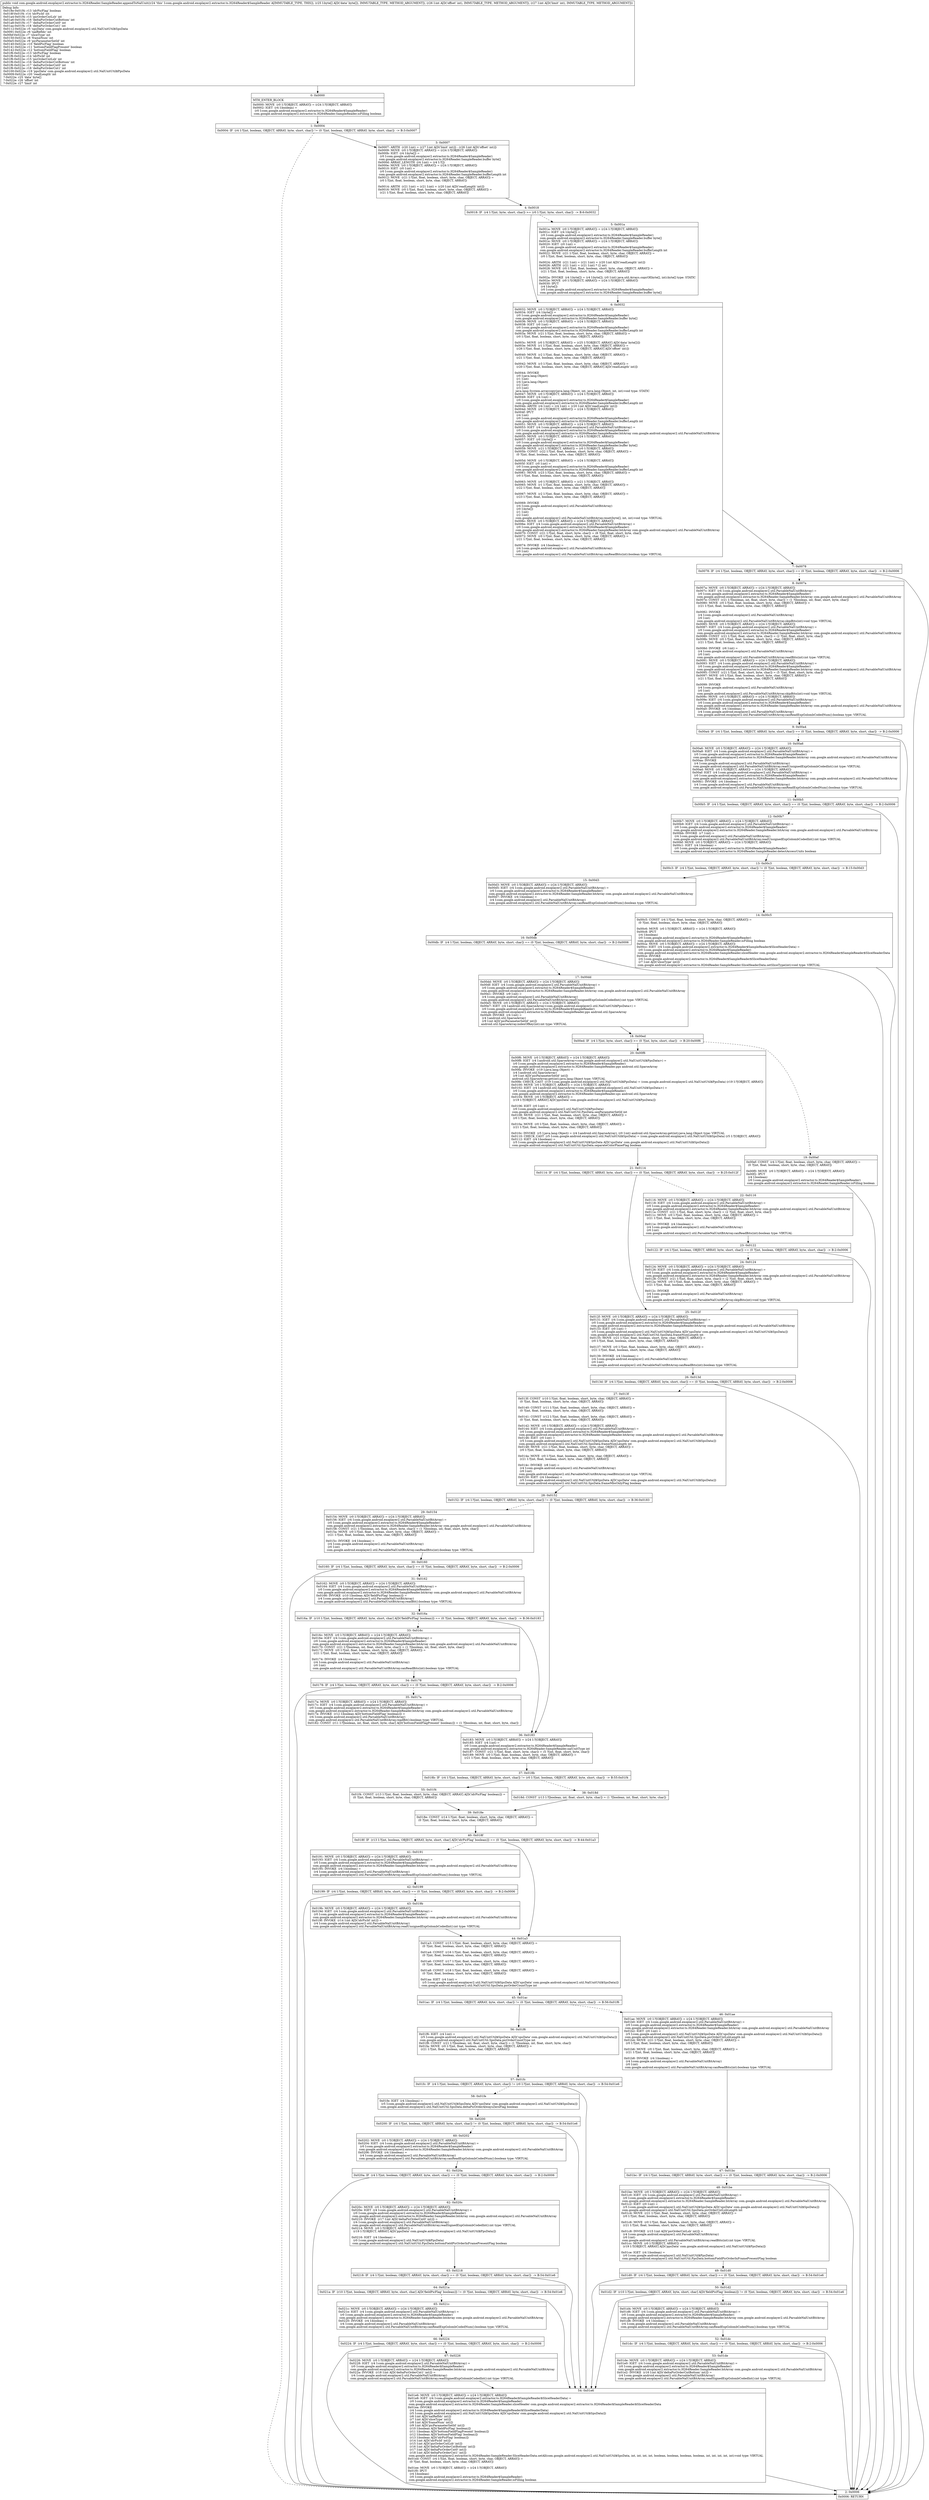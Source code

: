 digraph "CFG forcom.google.android.exoplayer2.extractor.ts.H264Reader.SampleReader.appendToNalUnit([BII)V" {
Node_0 [shape=record,label="{0\:\ 0x0000|MTH_ENTER_BLOCK\l|0x0000: MOVE  (r0 I:?[OBJECT, ARRAY]) = (r24 I:?[OBJECT, ARRAY]) \l0x0002: IGET  (r4 I:boolean) = \l  (r0 I:com.google.android.exoplayer2.extractor.ts.H264Reader$SampleReader)\l com.google.android.exoplayer2.extractor.ts.H264Reader.SampleReader.isFilling boolean \l}"];
Node_1 [shape=record,label="{1\:\ 0x0004|0x0004: IF  (r4 I:?[int, boolean, OBJECT, ARRAY, byte, short, char]) != (0 ?[int, boolean, OBJECT, ARRAY, byte, short, char])  \-\> B:3:0x0007 \l}"];
Node_2 [shape=record,label="{2\:\ 0x0006|0x0006: RETURN   \l}"];
Node_3 [shape=record,label="{3\:\ 0x0007|0x0007: ARITH  (r20 I:int) = (r27 I:int A[D('limit' int)]) \- (r26 I:int A[D('offset' int)]) \l0x0009: MOVE  (r0 I:?[OBJECT, ARRAY]) = (r24 I:?[OBJECT, ARRAY]) \l0x000b: IGET  (r4 I:byte[]) = \l  (r0 I:com.google.android.exoplayer2.extractor.ts.H264Reader$SampleReader)\l com.google.android.exoplayer2.extractor.ts.H264Reader.SampleReader.buffer byte[] \l0x000d: ARRAY_LENGTH  (r4 I:int) = (r4 I:?[]) \l0x000e: MOVE  (r0 I:?[OBJECT, ARRAY]) = (r24 I:?[OBJECT, ARRAY]) \l0x0010: IGET  (r0 I:int) = \l  (r0 I:com.google.android.exoplayer2.extractor.ts.H264Reader$SampleReader)\l com.google.android.exoplayer2.extractor.ts.H264Reader.SampleReader.bufferLength int \l0x0012: MOVE  (r21 I:?[int, float, boolean, short, byte, char, OBJECT, ARRAY]) = \l  (r0 I:?[int, float, boolean, short, byte, char, OBJECT, ARRAY])\l \l0x0014: ARITH  (r21 I:int) = (r21 I:int) + (r20 I:int A[D('readLength' int)]) \l0x0016: MOVE  (r0 I:?[int, float, boolean, short, byte, char, OBJECT, ARRAY]) = \l  (r21 I:?[int, float, boolean, short, byte, char, OBJECT, ARRAY])\l \l}"];
Node_4 [shape=record,label="{4\:\ 0x0018|0x0018: IF  (r4 I:?[int, byte, short, char]) \>= (r0 I:?[int, byte, short, char])  \-\> B:6:0x0032 \l}"];
Node_5 [shape=record,label="{5\:\ 0x001a|0x001a: MOVE  (r0 I:?[OBJECT, ARRAY]) = (r24 I:?[OBJECT, ARRAY]) \l0x001c: IGET  (r4 I:byte[]) = \l  (r0 I:com.google.android.exoplayer2.extractor.ts.H264Reader$SampleReader)\l com.google.android.exoplayer2.extractor.ts.H264Reader.SampleReader.buffer byte[] \l0x001e: MOVE  (r0 I:?[OBJECT, ARRAY]) = (r24 I:?[OBJECT, ARRAY]) \l0x0020: IGET  (r0 I:int) = \l  (r0 I:com.google.android.exoplayer2.extractor.ts.H264Reader$SampleReader)\l com.google.android.exoplayer2.extractor.ts.H264Reader.SampleReader.bufferLength int \l0x0022: MOVE  (r21 I:?[int, float, boolean, short, byte, char, OBJECT, ARRAY]) = \l  (r0 I:?[int, float, boolean, short, byte, char, OBJECT, ARRAY])\l \l0x0024: ARITH  (r21 I:int) = (r21 I:int) + (r20 I:int A[D('readLength' int)]) \l0x0026: ARITH  (r21 I:int) = (r21 I:int) * (2 int) \l0x0028: MOVE  (r0 I:?[int, float, boolean, short, byte, char, OBJECT, ARRAY]) = \l  (r21 I:?[int, float, boolean, short, byte, char, OBJECT, ARRAY])\l \l0x002a: INVOKE  (r4 I:byte[]) = (r4 I:byte[]), (r0 I:int) java.util.Arrays.copyOf(byte[], int):byte[] type: STATIC \l0x002e: MOVE  (r0 I:?[OBJECT, ARRAY]) = (r24 I:?[OBJECT, ARRAY]) \l0x0030: IPUT  \l  (r4 I:byte[])\l  (r0 I:com.google.android.exoplayer2.extractor.ts.H264Reader$SampleReader)\l com.google.android.exoplayer2.extractor.ts.H264Reader.SampleReader.buffer byte[] \l}"];
Node_6 [shape=record,label="{6\:\ 0x0032|0x0032: MOVE  (r0 I:?[OBJECT, ARRAY]) = (r24 I:?[OBJECT, ARRAY]) \l0x0034: IGET  (r4 I:byte[]) = \l  (r0 I:com.google.android.exoplayer2.extractor.ts.H264Reader$SampleReader)\l com.google.android.exoplayer2.extractor.ts.H264Reader.SampleReader.buffer byte[] \l0x0036: MOVE  (r0 I:?[OBJECT, ARRAY]) = (r24 I:?[OBJECT, ARRAY]) \l0x0038: IGET  (r0 I:int) = \l  (r0 I:com.google.android.exoplayer2.extractor.ts.H264Reader$SampleReader)\l com.google.android.exoplayer2.extractor.ts.H264Reader.SampleReader.bufferLength int \l0x003a: MOVE  (r21 I:?[int, float, boolean, short, byte, char, OBJECT, ARRAY]) = \l  (r0 I:?[int, float, boolean, short, byte, char, OBJECT, ARRAY])\l \l0x003c: MOVE  (r0 I:?[OBJECT, ARRAY]) = (r25 I:?[OBJECT, ARRAY] A[D('data' byte[])]) \l0x003e: MOVE  (r1 I:?[int, float, boolean, short, byte, char, OBJECT, ARRAY]) = \l  (r26 I:?[int, float, boolean, short, byte, char, OBJECT, ARRAY] A[D('offset' int)])\l \l0x0040: MOVE  (r2 I:?[int, float, boolean, short, byte, char, OBJECT, ARRAY]) = \l  (r21 I:?[int, float, boolean, short, byte, char, OBJECT, ARRAY])\l \l0x0042: MOVE  (r3 I:?[int, float, boolean, short, byte, char, OBJECT, ARRAY]) = \l  (r20 I:?[int, float, boolean, short, byte, char, OBJECT, ARRAY] A[D('readLength' int)])\l \l0x0044: INVOKE  \l  (r0 I:java.lang.Object)\l  (r1 I:int)\l  (r4 I:java.lang.Object)\l  (r2 I:int)\l  (r3 I:int)\l java.lang.System.arraycopy(java.lang.Object, int, java.lang.Object, int, int):void type: STATIC \l0x0047: MOVE  (r0 I:?[OBJECT, ARRAY]) = (r24 I:?[OBJECT, ARRAY]) \l0x0049: IGET  (r4 I:int) = \l  (r0 I:com.google.android.exoplayer2.extractor.ts.H264Reader$SampleReader)\l com.google.android.exoplayer2.extractor.ts.H264Reader.SampleReader.bufferLength int \l0x004b: ARITH  (r4 I:int) = (r4 I:int) + (r20 I:int A[D('readLength' int)]) \l0x004d: MOVE  (r0 I:?[OBJECT, ARRAY]) = (r24 I:?[OBJECT, ARRAY]) \l0x004f: IPUT  \l  (r4 I:int)\l  (r0 I:com.google.android.exoplayer2.extractor.ts.H264Reader$SampleReader)\l com.google.android.exoplayer2.extractor.ts.H264Reader.SampleReader.bufferLength int \l0x0051: MOVE  (r0 I:?[OBJECT, ARRAY]) = (r24 I:?[OBJECT, ARRAY]) \l0x0053: IGET  (r4 I:com.google.android.exoplayer2.util.ParsableNalUnitBitArray) = \l  (r0 I:com.google.android.exoplayer2.extractor.ts.H264Reader$SampleReader)\l com.google.android.exoplayer2.extractor.ts.H264Reader.SampleReader.bitArray com.google.android.exoplayer2.util.ParsableNalUnitBitArray \l0x0055: MOVE  (r0 I:?[OBJECT, ARRAY]) = (r24 I:?[OBJECT, ARRAY]) \l0x0057: IGET  (r0 I:byte[]) = \l  (r0 I:com.google.android.exoplayer2.extractor.ts.H264Reader$SampleReader)\l com.google.android.exoplayer2.extractor.ts.H264Reader.SampleReader.buffer byte[] \l0x0059: MOVE  (r21 I:?[OBJECT, ARRAY]) = (r0 I:?[OBJECT, ARRAY]) \l0x005b: CONST  (r22 I:?[int, float, boolean, short, byte, char, OBJECT, ARRAY]) = \l  (0 ?[int, float, boolean, short, byte, char, OBJECT, ARRAY])\l \l0x005d: MOVE  (r0 I:?[OBJECT, ARRAY]) = (r24 I:?[OBJECT, ARRAY]) \l0x005f: IGET  (r0 I:int) = \l  (r0 I:com.google.android.exoplayer2.extractor.ts.H264Reader$SampleReader)\l com.google.android.exoplayer2.extractor.ts.H264Reader.SampleReader.bufferLength int \l0x0061: MOVE  (r23 I:?[int, float, boolean, short, byte, char, OBJECT, ARRAY]) = \l  (r0 I:?[int, float, boolean, short, byte, char, OBJECT, ARRAY])\l \l0x0063: MOVE  (r0 I:?[OBJECT, ARRAY]) = (r21 I:?[OBJECT, ARRAY]) \l0x0065: MOVE  (r1 I:?[int, float, boolean, short, byte, char, OBJECT, ARRAY]) = \l  (r22 I:?[int, float, boolean, short, byte, char, OBJECT, ARRAY])\l \l0x0067: MOVE  (r2 I:?[int, float, boolean, short, byte, char, OBJECT, ARRAY]) = \l  (r23 I:?[int, float, boolean, short, byte, char, OBJECT, ARRAY])\l \l0x0069: INVOKE  \l  (r4 I:com.google.android.exoplayer2.util.ParsableNalUnitBitArray)\l  (r0 I:byte[])\l  (r1 I:int)\l  (r2 I:int)\l com.google.android.exoplayer2.util.ParsableNalUnitBitArray.reset(byte[], int, int):void type: VIRTUAL \l0x006c: MOVE  (r0 I:?[OBJECT, ARRAY]) = (r24 I:?[OBJECT, ARRAY]) \l0x006e: IGET  (r4 I:com.google.android.exoplayer2.util.ParsableNalUnitBitArray) = \l  (r0 I:com.google.android.exoplayer2.extractor.ts.H264Reader$SampleReader)\l com.google.android.exoplayer2.extractor.ts.H264Reader.SampleReader.bitArray com.google.android.exoplayer2.util.ParsableNalUnitBitArray \l0x0070: CONST  (r21 I:?[int, float, short, byte, char]) = (8 ?[int, float, short, byte, char]) \l0x0072: MOVE  (r0 I:?[int, float, boolean, short, byte, char, OBJECT, ARRAY]) = \l  (r21 I:?[int, float, boolean, short, byte, char, OBJECT, ARRAY])\l \l0x0074: INVOKE  (r4 I:boolean) = \l  (r4 I:com.google.android.exoplayer2.util.ParsableNalUnitBitArray)\l  (r0 I:int)\l com.google.android.exoplayer2.util.ParsableNalUnitBitArray.canReadBits(int):boolean type: VIRTUAL \l}"];
Node_7 [shape=record,label="{7\:\ 0x0078|0x0078: IF  (r4 I:?[int, boolean, OBJECT, ARRAY, byte, short, char]) == (0 ?[int, boolean, OBJECT, ARRAY, byte, short, char])  \-\> B:2:0x0006 \l}"];
Node_8 [shape=record,label="{8\:\ 0x007a|0x007a: MOVE  (r0 I:?[OBJECT, ARRAY]) = (r24 I:?[OBJECT, ARRAY]) \l0x007c: IGET  (r4 I:com.google.android.exoplayer2.util.ParsableNalUnitBitArray) = \l  (r0 I:com.google.android.exoplayer2.extractor.ts.H264Reader$SampleReader)\l com.google.android.exoplayer2.extractor.ts.H264Reader.SampleReader.bitArray com.google.android.exoplayer2.util.ParsableNalUnitBitArray \l0x007e: CONST  (r21 I:?[boolean, int, float, short, byte, char]) = (1 ?[boolean, int, float, short, byte, char]) \l0x0080: MOVE  (r0 I:?[int, float, boolean, short, byte, char, OBJECT, ARRAY]) = \l  (r21 I:?[int, float, boolean, short, byte, char, OBJECT, ARRAY])\l \l0x0082: INVOKE  \l  (r4 I:com.google.android.exoplayer2.util.ParsableNalUnitBitArray)\l  (r0 I:int)\l com.google.android.exoplayer2.util.ParsableNalUnitBitArray.skipBits(int):void type: VIRTUAL \l0x0085: MOVE  (r0 I:?[OBJECT, ARRAY]) = (r24 I:?[OBJECT, ARRAY]) \l0x0087: IGET  (r4 I:com.google.android.exoplayer2.util.ParsableNalUnitBitArray) = \l  (r0 I:com.google.android.exoplayer2.extractor.ts.H264Reader$SampleReader)\l com.google.android.exoplayer2.extractor.ts.H264Reader.SampleReader.bitArray com.google.android.exoplayer2.util.ParsableNalUnitBitArray \l0x0089: CONST  (r21 I:?[int, float, short, byte, char]) = (2 ?[int, float, short, byte, char]) \l0x008b: MOVE  (r0 I:?[int, float, boolean, short, byte, char, OBJECT, ARRAY]) = \l  (r21 I:?[int, float, boolean, short, byte, char, OBJECT, ARRAY])\l \l0x008d: INVOKE  (r6 I:int) = \l  (r4 I:com.google.android.exoplayer2.util.ParsableNalUnitBitArray)\l  (r0 I:int)\l com.google.android.exoplayer2.util.ParsableNalUnitBitArray.readBits(int):int type: VIRTUAL \l0x0091: MOVE  (r0 I:?[OBJECT, ARRAY]) = (r24 I:?[OBJECT, ARRAY]) \l0x0093: IGET  (r4 I:com.google.android.exoplayer2.util.ParsableNalUnitBitArray) = \l  (r0 I:com.google.android.exoplayer2.extractor.ts.H264Reader$SampleReader)\l com.google.android.exoplayer2.extractor.ts.H264Reader.SampleReader.bitArray com.google.android.exoplayer2.util.ParsableNalUnitBitArray \l0x0095: CONST  (r21 I:?[int, float, short, byte, char]) = (5 ?[int, float, short, byte, char]) \l0x0097: MOVE  (r0 I:?[int, float, boolean, short, byte, char, OBJECT, ARRAY]) = \l  (r21 I:?[int, float, boolean, short, byte, char, OBJECT, ARRAY])\l \l0x0099: INVOKE  \l  (r4 I:com.google.android.exoplayer2.util.ParsableNalUnitBitArray)\l  (r0 I:int)\l com.google.android.exoplayer2.util.ParsableNalUnitBitArray.skipBits(int):void type: VIRTUAL \l0x009c: MOVE  (r0 I:?[OBJECT, ARRAY]) = (r24 I:?[OBJECT, ARRAY]) \l0x009e: IGET  (r4 I:com.google.android.exoplayer2.util.ParsableNalUnitBitArray) = \l  (r0 I:com.google.android.exoplayer2.extractor.ts.H264Reader$SampleReader)\l com.google.android.exoplayer2.extractor.ts.H264Reader.SampleReader.bitArray com.google.android.exoplayer2.util.ParsableNalUnitBitArray \l0x00a0: INVOKE  (r4 I:boolean) = \l  (r4 I:com.google.android.exoplayer2.util.ParsableNalUnitBitArray)\l com.google.android.exoplayer2.util.ParsableNalUnitBitArray.canReadExpGolombCodedNum():boolean type: VIRTUAL \l}"];
Node_9 [shape=record,label="{9\:\ 0x00a4|0x00a4: IF  (r4 I:?[int, boolean, OBJECT, ARRAY, byte, short, char]) == (0 ?[int, boolean, OBJECT, ARRAY, byte, short, char])  \-\> B:2:0x0006 \l}"];
Node_10 [shape=record,label="{10\:\ 0x00a6|0x00a6: MOVE  (r0 I:?[OBJECT, ARRAY]) = (r24 I:?[OBJECT, ARRAY]) \l0x00a8: IGET  (r4 I:com.google.android.exoplayer2.util.ParsableNalUnitBitArray) = \l  (r0 I:com.google.android.exoplayer2.extractor.ts.H264Reader$SampleReader)\l com.google.android.exoplayer2.extractor.ts.H264Reader.SampleReader.bitArray com.google.android.exoplayer2.util.ParsableNalUnitBitArray \l0x00aa: INVOKE  \l  (r4 I:com.google.android.exoplayer2.util.ParsableNalUnitBitArray)\l com.google.android.exoplayer2.util.ParsableNalUnitBitArray.readUnsignedExpGolombCodedInt():int type: VIRTUAL \l0x00ad: MOVE  (r0 I:?[OBJECT, ARRAY]) = (r24 I:?[OBJECT, ARRAY]) \l0x00af: IGET  (r4 I:com.google.android.exoplayer2.util.ParsableNalUnitBitArray) = \l  (r0 I:com.google.android.exoplayer2.extractor.ts.H264Reader$SampleReader)\l com.google.android.exoplayer2.extractor.ts.H264Reader.SampleReader.bitArray com.google.android.exoplayer2.util.ParsableNalUnitBitArray \l0x00b1: INVOKE  (r4 I:boolean) = \l  (r4 I:com.google.android.exoplayer2.util.ParsableNalUnitBitArray)\l com.google.android.exoplayer2.util.ParsableNalUnitBitArray.canReadExpGolombCodedNum():boolean type: VIRTUAL \l}"];
Node_11 [shape=record,label="{11\:\ 0x00b5|0x00b5: IF  (r4 I:?[int, boolean, OBJECT, ARRAY, byte, short, char]) == (0 ?[int, boolean, OBJECT, ARRAY, byte, short, char])  \-\> B:2:0x0006 \l}"];
Node_12 [shape=record,label="{12\:\ 0x00b7|0x00b7: MOVE  (r0 I:?[OBJECT, ARRAY]) = (r24 I:?[OBJECT, ARRAY]) \l0x00b9: IGET  (r4 I:com.google.android.exoplayer2.util.ParsableNalUnitBitArray) = \l  (r0 I:com.google.android.exoplayer2.extractor.ts.H264Reader$SampleReader)\l com.google.android.exoplayer2.extractor.ts.H264Reader.SampleReader.bitArray com.google.android.exoplayer2.util.ParsableNalUnitBitArray \l0x00bb: INVOKE  (r7 I:int) = \l  (r4 I:com.google.android.exoplayer2.util.ParsableNalUnitBitArray)\l com.google.android.exoplayer2.util.ParsableNalUnitBitArray.readUnsignedExpGolombCodedInt():int type: VIRTUAL \l0x00bf: MOVE  (r0 I:?[OBJECT, ARRAY]) = (r24 I:?[OBJECT, ARRAY]) \l0x00c1: IGET  (r4 I:boolean) = \l  (r0 I:com.google.android.exoplayer2.extractor.ts.H264Reader$SampleReader)\l com.google.android.exoplayer2.extractor.ts.H264Reader.SampleReader.detectAccessUnits boolean \l}"];
Node_13 [shape=record,label="{13\:\ 0x00c3|0x00c3: IF  (r4 I:?[int, boolean, OBJECT, ARRAY, byte, short, char]) != (0 ?[int, boolean, OBJECT, ARRAY, byte, short, char])  \-\> B:15:0x00d3 \l}"];
Node_14 [shape=record,label="{14\:\ 0x00c5|0x00c5: CONST  (r4 I:?[int, float, boolean, short, byte, char, OBJECT, ARRAY]) = \l  (0 ?[int, float, boolean, short, byte, char, OBJECT, ARRAY])\l \l0x00c6: MOVE  (r0 I:?[OBJECT, ARRAY]) = (r24 I:?[OBJECT, ARRAY]) \l0x00c8: IPUT  \l  (r4 I:boolean)\l  (r0 I:com.google.android.exoplayer2.extractor.ts.H264Reader$SampleReader)\l com.google.android.exoplayer2.extractor.ts.H264Reader.SampleReader.isFilling boolean \l0x00ca: MOVE  (r0 I:?[OBJECT, ARRAY]) = (r24 I:?[OBJECT, ARRAY]) \l0x00cc: IGET  (r4 I:com.google.android.exoplayer2.extractor.ts.H264Reader$SampleReader$SliceHeaderData) = \l  (r0 I:com.google.android.exoplayer2.extractor.ts.H264Reader$SampleReader)\l com.google.android.exoplayer2.extractor.ts.H264Reader.SampleReader.sliceHeader com.google.android.exoplayer2.extractor.ts.H264Reader$SampleReader$SliceHeaderData \l0x00ce: INVOKE  \l  (r4 I:com.google.android.exoplayer2.extractor.ts.H264Reader$SampleReader$SliceHeaderData)\l  (r7 I:int A[D('sliceType' int)])\l com.google.android.exoplayer2.extractor.ts.H264Reader.SampleReader.SliceHeaderData.setSliceType(int):void type: VIRTUAL \l}"];
Node_15 [shape=record,label="{15\:\ 0x00d3|0x00d3: MOVE  (r0 I:?[OBJECT, ARRAY]) = (r24 I:?[OBJECT, ARRAY]) \l0x00d5: IGET  (r4 I:com.google.android.exoplayer2.util.ParsableNalUnitBitArray) = \l  (r0 I:com.google.android.exoplayer2.extractor.ts.H264Reader$SampleReader)\l com.google.android.exoplayer2.extractor.ts.H264Reader.SampleReader.bitArray com.google.android.exoplayer2.util.ParsableNalUnitBitArray \l0x00d7: INVOKE  (r4 I:boolean) = \l  (r4 I:com.google.android.exoplayer2.util.ParsableNalUnitBitArray)\l com.google.android.exoplayer2.util.ParsableNalUnitBitArray.canReadExpGolombCodedNum():boolean type: VIRTUAL \l}"];
Node_16 [shape=record,label="{16\:\ 0x00db|0x00db: IF  (r4 I:?[int, boolean, OBJECT, ARRAY, byte, short, char]) == (0 ?[int, boolean, OBJECT, ARRAY, byte, short, char])  \-\> B:2:0x0006 \l}"];
Node_17 [shape=record,label="{17\:\ 0x00dd|0x00dd: MOVE  (r0 I:?[OBJECT, ARRAY]) = (r24 I:?[OBJECT, ARRAY]) \l0x00df: IGET  (r4 I:com.google.android.exoplayer2.util.ParsableNalUnitBitArray) = \l  (r0 I:com.google.android.exoplayer2.extractor.ts.H264Reader$SampleReader)\l com.google.android.exoplayer2.extractor.ts.H264Reader.SampleReader.bitArray com.google.android.exoplayer2.util.ParsableNalUnitBitArray \l0x00e1: INVOKE  (r9 I:int) = \l  (r4 I:com.google.android.exoplayer2.util.ParsableNalUnitBitArray)\l com.google.android.exoplayer2.util.ParsableNalUnitBitArray.readUnsignedExpGolombCodedInt():int type: VIRTUAL \l0x00e5: MOVE  (r0 I:?[OBJECT, ARRAY]) = (r24 I:?[OBJECT, ARRAY]) \l0x00e7: IGET  (r4 I:android.util.SparseArray\<com.google.android.exoplayer2.util.NalUnitUtil$PpsData\>) = \l  (r0 I:com.google.android.exoplayer2.extractor.ts.H264Reader$SampleReader)\l com.google.android.exoplayer2.extractor.ts.H264Reader.SampleReader.pps android.util.SparseArray \l0x00e9: INVOKE  (r4 I:int) = \l  (r4 I:android.util.SparseArray)\l  (r9 I:int A[D('picParameterSetId' int)])\l android.util.SparseArray.indexOfKey(int):int type: VIRTUAL \l}"];
Node_18 [shape=record,label="{18\:\ 0x00ed|0x00ed: IF  (r4 I:?[int, byte, short, char]) \>= (0 ?[int, byte, short, char])  \-\> B:20:0x00f6 \l}"];
Node_19 [shape=record,label="{19\:\ 0x00ef|0x00ef: CONST  (r4 I:?[int, float, boolean, short, byte, char, OBJECT, ARRAY]) = \l  (0 ?[int, float, boolean, short, byte, char, OBJECT, ARRAY])\l \l0x00f0: MOVE  (r0 I:?[OBJECT, ARRAY]) = (r24 I:?[OBJECT, ARRAY]) \l0x00f2: IPUT  \l  (r4 I:boolean)\l  (r0 I:com.google.android.exoplayer2.extractor.ts.H264Reader$SampleReader)\l com.google.android.exoplayer2.extractor.ts.H264Reader.SampleReader.isFilling boolean \l}"];
Node_20 [shape=record,label="{20\:\ 0x00f6|0x00f6: MOVE  (r0 I:?[OBJECT, ARRAY]) = (r24 I:?[OBJECT, ARRAY]) \l0x00f8: IGET  (r4 I:android.util.SparseArray\<com.google.android.exoplayer2.util.NalUnitUtil$PpsData\>) = \l  (r0 I:com.google.android.exoplayer2.extractor.ts.H264Reader$SampleReader)\l com.google.android.exoplayer2.extractor.ts.H264Reader.SampleReader.pps android.util.SparseArray \l0x00fa: INVOKE  (r19 I:java.lang.Object) = \l  (r4 I:android.util.SparseArray)\l  (r9 I:int A[D('picParameterSetId' int)])\l android.util.SparseArray.get(int):java.lang.Object type: VIRTUAL \l0x00fe: CHECK_CAST  (r19 I:com.google.android.exoplayer2.util.NalUnitUtil$PpsData) = (com.google.android.exoplayer2.util.NalUnitUtil$PpsData) (r19 I:?[OBJECT, ARRAY]) \l0x0100: MOVE  (r0 I:?[OBJECT, ARRAY]) = (r24 I:?[OBJECT, ARRAY]) \l0x0102: IGET  (r4 I:android.util.SparseArray\<com.google.android.exoplayer2.util.NalUnitUtil$SpsData\>) = \l  (r0 I:com.google.android.exoplayer2.extractor.ts.H264Reader$SampleReader)\l com.google.android.exoplayer2.extractor.ts.H264Reader.SampleReader.sps android.util.SparseArray \l0x0104: MOVE  (r0 I:?[OBJECT, ARRAY]) = \l  (r19 I:?[OBJECT, ARRAY] A[D('ppsData' com.google.android.exoplayer2.util.NalUnitUtil$PpsData)])\l \l0x0106: IGET  (r0 I:int) = \l  (r0 I:com.google.android.exoplayer2.util.NalUnitUtil$PpsData)\l com.google.android.exoplayer2.util.NalUnitUtil.PpsData.seqParameterSetId int \l0x0108: MOVE  (r21 I:?[int, float, boolean, short, byte, char, OBJECT, ARRAY]) = \l  (r0 I:?[int, float, boolean, short, byte, char, OBJECT, ARRAY])\l \l0x010a: MOVE  (r0 I:?[int, float, boolean, short, byte, char, OBJECT, ARRAY]) = \l  (r21 I:?[int, float, boolean, short, byte, char, OBJECT, ARRAY])\l \l0x010c: INVOKE  (r5 I:java.lang.Object) = (r4 I:android.util.SparseArray), (r0 I:int) android.util.SparseArray.get(int):java.lang.Object type: VIRTUAL \l0x0110: CHECK_CAST  (r5 I:com.google.android.exoplayer2.util.NalUnitUtil$SpsData) = (com.google.android.exoplayer2.util.NalUnitUtil$SpsData) (r5 I:?[OBJECT, ARRAY]) \l0x0112: IGET  (r4 I:boolean) = \l  (r5 I:com.google.android.exoplayer2.util.NalUnitUtil$SpsData A[D('spsData' com.google.android.exoplayer2.util.NalUnitUtil$SpsData)])\l com.google.android.exoplayer2.util.NalUnitUtil.SpsData.separateColorPlaneFlag boolean \l}"];
Node_21 [shape=record,label="{21\:\ 0x0114|0x0114: IF  (r4 I:?[int, boolean, OBJECT, ARRAY, byte, short, char]) == (0 ?[int, boolean, OBJECT, ARRAY, byte, short, char])  \-\> B:25:0x012f \l}"];
Node_22 [shape=record,label="{22\:\ 0x0116|0x0116: MOVE  (r0 I:?[OBJECT, ARRAY]) = (r24 I:?[OBJECT, ARRAY]) \l0x0118: IGET  (r4 I:com.google.android.exoplayer2.util.ParsableNalUnitBitArray) = \l  (r0 I:com.google.android.exoplayer2.extractor.ts.H264Reader$SampleReader)\l com.google.android.exoplayer2.extractor.ts.H264Reader.SampleReader.bitArray com.google.android.exoplayer2.util.ParsableNalUnitBitArray \l0x011a: CONST  (r21 I:?[int, float, short, byte, char]) = (2 ?[int, float, short, byte, char]) \l0x011c: MOVE  (r0 I:?[int, float, boolean, short, byte, char, OBJECT, ARRAY]) = \l  (r21 I:?[int, float, boolean, short, byte, char, OBJECT, ARRAY])\l \l0x011e: INVOKE  (r4 I:boolean) = \l  (r4 I:com.google.android.exoplayer2.util.ParsableNalUnitBitArray)\l  (r0 I:int)\l com.google.android.exoplayer2.util.ParsableNalUnitBitArray.canReadBits(int):boolean type: VIRTUAL \l}"];
Node_23 [shape=record,label="{23\:\ 0x0122|0x0122: IF  (r4 I:?[int, boolean, OBJECT, ARRAY, byte, short, char]) == (0 ?[int, boolean, OBJECT, ARRAY, byte, short, char])  \-\> B:2:0x0006 \l}"];
Node_24 [shape=record,label="{24\:\ 0x0124|0x0124: MOVE  (r0 I:?[OBJECT, ARRAY]) = (r24 I:?[OBJECT, ARRAY]) \l0x0126: IGET  (r4 I:com.google.android.exoplayer2.util.ParsableNalUnitBitArray) = \l  (r0 I:com.google.android.exoplayer2.extractor.ts.H264Reader$SampleReader)\l com.google.android.exoplayer2.extractor.ts.H264Reader.SampleReader.bitArray com.google.android.exoplayer2.util.ParsableNalUnitBitArray \l0x0128: CONST  (r21 I:?[int, float, short, byte, char]) = (2 ?[int, float, short, byte, char]) \l0x012a: MOVE  (r0 I:?[int, float, boolean, short, byte, char, OBJECT, ARRAY]) = \l  (r21 I:?[int, float, boolean, short, byte, char, OBJECT, ARRAY])\l \l0x012c: INVOKE  \l  (r4 I:com.google.android.exoplayer2.util.ParsableNalUnitBitArray)\l  (r0 I:int)\l com.google.android.exoplayer2.util.ParsableNalUnitBitArray.skipBits(int):void type: VIRTUAL \l}"];
Node_25 [shape=record,label="{25\:\ 0x012f|0x012f: MOVE  (r0 I:?[OBJECT, ARRAY]) = (r24 I:?[OBJECT, ARRAY]) \l0x0131: IGET  (r4 I:com.google.android.exoplayer2.util.ParsableNalUnitBitArray) = \l  (r0 I:com.google.android.exoplayer2.extractor.ts.H264Reader$SampleReader)\l com.google.android.exoplayer2.extractor.ts.H264Reader.SampleReader.bitArray com.google.android.exoplayer2.util.ParsableNalUnitBitArray \l0x0133: IGET  (r0 I:int) = \l  (r5 I:com.google.android.exoplayer2.util.NalUnitUtil$SpsData A[D('spsData' com.google.android.exoplayer2.util.NalUnitUtil$SpsData)])\l com.google.android.exoplayer2.util.NalUnitUtil.SpsData.frameNumLength int \l0x0135: MOVE  (r21 I:?[int, float, boolean, short, byte, char, OBJECT, ARRAY]) = \l  (r0 I:?[int, float, boolean, short, byte, char, OBJECT, ARRAY])\l \l0x0137: MOVE  (r0 I:?[int, float, boolean, short, byte, char, OBJECT, ARRAY]) = \l  (r21 I:?[int, float, boolean, short, byte, char, OBJECT, ARRAY])\l \l0x0139: INVOKE  (r4 I:boolean) = \l  (r4 I:com.google.android.exoplayer2.util.ParsableNalUnitBitArray)\l  (r0 I:int)\l com.google.android.exoplayer2.util.ParsableNalUnitBitArray.canReadBits(int):boolean type: VIRTUAL \l}"];
Node_26 [shape=record,label="{26\:\ 0x013d|0x013d: IF  (r4 I:?[int, boolean, OBJECT, ARRAY, byte, short, char]) == (0 ?[int, boolean, OBJECT, ARRAY, byte, short, char])  \-\> B:2:0x0006 \l}"];
Node_27 [shape=record,label="{27\:\ 0x013f|0x013f: CONST  (r10 I:?[int, float, boolean, short, byte, char, OBJECT, ARRAY]) = \l  (0 ?[int, float, boolean, short, byte, char, OBJECT, ARRAY])\l \l0x0140: CONST  (r11 I:?[int, float, boolean, short, byte, char, OBJECT, ARRAY]) = \l  (0 ?[int, float, boolean, short, byte, char, OBJECT, ARRAY])\l \l0x0141: CONST  (r12 I:?[int, float, boolean, short, byte, char, OBJECT, ARRAY]) = \l  (0 ?[int, float, boolean, short, byte, char, OBJECT, ARRAY])\l \l0x0142: MOVE  (r0 I:?[OBJECT, ARRAY]) = (r24 I:?[OBJECT, ARRAY]) \l0x0144: IGET  (r4 I:com.google.android.exoplayer2.util.ParsableNalUnitBitArray) = \l  (r0 I:com.google.android.exoplayer2.extractor.ts.H264Reader$SampleReader)\l com.google.android.exoplayer2.extractor.ts.H264Reader.SampleReader.bitArray com.google.android.exoplayer2.util.ParsableNalUnitBitArray \l0x0146: IGET  (r0 I:int) = \l  (r5 I:com.google.android.exoplayer2.util.NalUnitUtil$SpsData A[D('spsData' com.google.android.exoplayer2.util.NalUnitUtil$SpsData)])\l com.google.android.exoplayer2.util.NalUnitUtil.SpsData.frameNumLength int \l0x0148: MOVE  (r21 I:?[int, float, boolean, short, byte, char, OBJECT, ARRAY]) = \l  (r0 I:?[int, float, boolean, short, byte, char, OBJECT, ARRAY])\l \l0x014a: MOVE  (r0 I:?[int, float, boolean, short, byte, char, OBJECT, ARRAY]) = \l  (r21 I:?[int, float, boolean, short, byte, char, OBJECT, ARRAY])\l \l0x014c: INVOKE  (r8 I:int) = \l  (r4 I:com.google.android.exoplayer2.util.ParsableNalUnitBitArray)\l  (r0 I:int)\l com.google.android.exoplayer2.util.ParsableNalUnitBitArray.readBits(int):int type: VIRTUAL \l0x0150: IGET  (r4 I:boolean) = \l  (r5 I:com.google.android.exoplayer2.util.NalUnitUtil$SpsData A[D('spsData' com.google.android.exoplayer2.util.NalUnitUtil$SpsData)])\l com.google.android.exoplayer2.util.NalUnitUtil.SpsData.frameMbsOnlyFlag boolean \l}"];
Node_28 [shape=record,label="{28\:\ 0x0152|0x0152: IF  (r4 I:?[int, boolean, OBJECT, ARRAY, byte, short, char]) != (0 ?[int, boolean, OBJECT, ARRAY, byte, short, char])  \-\> B:36:0x0183 \l}"];
Node_29 [shape=record,label="{29\:\ 0x0154|0x0154: MOVE  (r0 I:?[OBJECT, ARRAY]) = (r24 I:?[OBJECT, ARRAY]) \l0x0156: IGET  (r4 I:com.google.android.exoplayer2.util.ParsableNalUnitBitArray) = \l  (r0 I:com.google.android.exoplayer2.extractor.ts.H264Reader$SampleReader)\l com.google.android.exoplayer2.extractor.ts.H264Reader.SampleReader.bitArray com.google.android.exoplayer2.util.ParsableNalUnitBitArray \l0x0158: CONST  (r21 I:?[boolean, int, float, short, byte, char]) = (1 ?[boolean, int, float, short, byte, char]) \l0x015a: MOVE  (r0 I:?[int, float, boolean, short, byte, char, OBJECT, ARRAY]) = \l  (r21 I:?[int, float, boolean, short, byte, char, OBJECT, ARRAY])\l \l0x015c: INVOKE  (r4 I:boolean) = \l  (r4 I:com.google.android.exoplayer2.util.ParsableNalUnitBitArray)\l  (r0 I:int)\l com.google.android.exoplayer2.util.ParsableNalUnitBitArray.canReadBits(int):boolean type: VIRTUAL \l}"];
Node_30 [shape=record,label="{30\:\ 0x0160|0x0160: IF  (r4 I:?[int, boolean, OBJECT, ARRAY, byte, short, char]) == (0 ?[int, boolean, OBJECT, ARRAY, byte, short, char])  \-\> B:2:0x0006 \l}"];
Node_31 [shape=record,label="{31\:\ 0x0162|0x0162: MOVE  (r0 I:?[OBJECT, ARRAY]) = (r24 I:?[OBJECT, ARRAY]) \l0x0164: IGET  (r4 I:com.google.android.exoplayer2.util.ParsableNalUnitBitArray) = \l  (r0 I:com.google.android.exoplayer2.extractor.ts.H264Reader$SampleReader)\l com.google.android.exoplayer2.extractor.ts.H264Reader.SampleReader.bitArray com.google.android.exoplayer2.util.ParsableNalUnitBitArray \l0x0166: INVOKE  (r10 I:boolean A[D('fieldPicFlag' boolean)]) = \l  (r4 I:com.google.android.exoplayer2.util.ParsableNalUnitBitArray)\l com.google.android.exoplayer2.util.ParsableNalUnitBitArray.readBit():boolean type: VIRTUAL \l}"];
Node_32 [shape=record,label="{32\:\ 0x016a|0x016a: IF  (r10 I:?[int, boolean, OBJECT, ARRAY, byte, short, char] A[D('fieldPicFlag' boolean)]) == (0 ?[int, boolean, OBJECT, ARRAY, byte, short, char])  \-\> B:36:0x0183 \l}"];
Node_33 [shape=record,label="{33\:\ 0x016c|0x016c: MOVE  (r0 I:?[OBJECT, ARRAY]) = (r24 I:?[OBJECT, ARRAY]) \l0x016e: IGET  (r4 I:com.google.android.exoplayer2.util.ParsableNalUnitBitArray) = \l  (r0 I:com.google.android.exoplayer2.extractor.ts.H264Reader$SampleReader)\l com.google.android.exoplayer2.extractor.ts.H264Reader.SampleReader.bitArray com.google.android.exoplayer2.util.ParsableNalUnitBitArray \l0x0170: CONST  (r21 I:?[boolean, int, float, short, byte, char]) = (1 ?[boolean, int, float, short, byte, char]) \l0x0172: MOVE  (r0 I:?[int, float, boolean, short, byte, char, OBJECT, ARRAY]) = \l  (r21 I:?[int, float, boolean, short, byte, char, OBJECT, ARRAY])\l \l0x0174: INVOKE  (r4 I:boolean) = \l  (r4 I:com.google.android.exoplayer2.util.ParsableNalUnitBitArray)\l  (r0 I:int)\l com.google.android.exoplayer2.util.ParsableNalUnitBitArray.canReadBits(int):boolean type: VIRTUAL \l}"];
Node_34 [shape=record,label="{34\:\ 0x0178|0x0178: IF  (r4 I:?[int, boolean, OBJECT, ARRAY, byte, short, char]) == (0 ?[int, boolean, OBJECT, ARRAY, byte, short, char])  \-\> B:2:0x0006 \l}"];
Node_35 [shape=record,label="{35\:\ 0x017a|0x017a: MOVE  (r0 I:?[OBJECT, ARRAY]) = (r24 I:?[OBJECT, ARRAY]) \l0x017c: IGET  (r4 I:com.google.android.exoplayer2.util.ParsableNalUnitBitArray) = \l  (r0 I:com.google.android.exoplayer2.extractor.ts.H264Reader$SampleReader)\l com.google.android.exoplayer2.extractor.ts.H264Reader.SampleReader.bitArray com.google.android.exoplayer2.util.ParsableNalUnitBitArray \l0x017e: INVOKE  (r12 I:boolean A[D('bottomFieldFlag' boolean)]) = \l  (r4 I:com.google.android.exoplayer2.util.ParsableNalUnitBitArray)\l com.google.android.exoplayer2.util.ParsableNalUnitBitArray.readBit():boolean type: VIRTUAL \l0x0182: CONST  (r11 I:?[boolean, int, float, short, byte, char] A[D('bottomFieldFlagPresent' boolean)]) = (1 ?[boolean, int, float, short, byte, char]) \l}"];
Node_36 [shape=record,label="{36\:\ 0x0183|0x0183: MOVE  (r0 I:?[OBJECT, ARRAY]) = (r24 I:?[OBJECT, ARRAY]) \l0x0185: IGET  (r4 I:int) = \l  (r0 I:com.google.android.exoplayer2.extractor.ts.H264Reader$SampleReader)\l com.google.android.exoplayer2.extractor.ts.H264Reader.SampleReader.nalUnitType int \l0x0187: CONST  (r21 I:?[int, float, short, byte, char]) = (5 ?[int, float, short, byte, char]) \l0x0189: MOVE  (r0 I:?[int, float, boolean, short, byte, char, OBJECT, ARRAY]) = \l  (r21 I:?[int, float, boolean, short, byte, char, OBJECT, ARRAY])\l \l}"];
Node_37 [shape=record,label="{37\:\ 0x018b|0x018b: IF  (r4 I:?[int, boolean, OBJECT, ARRAY, byte, short, char]) != (r0 I:?[int, boolean, OBJECT, ARRAY, byte, short, char])  \-\> B:55:0x01f4 \l}"];
Node_38 [shape=record,label="{38\:\ 0x018d|0x018d: CONST  (r13 I:?[boolean, int, float, short, byte, char]) = (1 ?[boolean, int, float, short, byte, char]) \l}"];
Node_39 [shape=record,label="{39\:\ 0x018e|0x018e: CONST  (r14 I:?[int, float, boolean, short, byte, char, OBJECT, ARRAY]) = \l  (0 ?[int, float, boolean, short, byte, char, OBJECT, ARRAY])\l \l}"];
Node_40 [shape=record,label="{40\:\ 0x018f|0x018f: IF  (r13 I:?[int, boolean, OBJECT, ARRAY, byte, short, char] A[D('idrPicFlag' boolean)]) == (0 ?[int, boolean, OBJECT, ARRAY, byte, short, char])  \-\> B:44:0x01a3 \l}"];
Node_41 [shape=record,label="{41\:\ 0x0191|0x0191: MOVE  (r0 I:?[OBJECT, ARRAY]) = (r24 I:?[OBJECT, ARRAY]) \l0x0193: IGET  (r4 I:com.google.android.exoplayer2.util.ParsableNalUnitBitArray) = \l  (r0 I:com.google.android.exoplayer2.extractor.ts.H264Reader$SampleReader)\l com.google.android.exoplayer2.extractor.ts.H264Reader.SampleReader.bitArray com.google.android.exoplayer2.util.ParsableNalUnitBitArray \l0x0195: INVOKE  (r4 I:boolean) = \l  (r4 I:com.google.android.exoplayer2.util.ParsableNalUnitBitArray)\l com.google.android.exoplayer2.util.ParsableNalUnitBitArray.canReadExpGolombCodedNum():boolean type: VIRTUAL \l}"];
Node_42 [shape=record,label="{42\:\ 0x0199|0x0199: IF  (r4 I:?[int, boolean, OBJECT, ARRAY, byte, short, char]) == (0 ?[int, boolean, OBJECT, ARRAY, byte, short, char])  \-\> B:2:0x0006 \l}"];
Node_43 [shape=record,label="{43\:\ 0x019b|0x019b: MOVE  (r0 I:?[OBJECT, ARRAY]) = (r24 I:?[OBJECT, ARRAY]) \l0x019d: IGET  (r4 I:com.google.android.exoplayer2.util.ParsableNalUnitBitArray) = \l  (r0 I:com.google.android.exoplayer2.extractor.ts.H264Reader$SampleReader)\l com.google.android.exoplayer2.extractor.ts.H264Reader.SampleReader.bitArray com.google.android.exoplayer2.util.ParsableNalUnitBitArray \l0x019f: INVOKE  (r14 I:int A[D('idrPicId' int)]) = \l  (r4 I:com.google.android.exoplayer2.util.ParsableNalUnitBitArray)\l com.google.android.exoplayer2.util.ParsableNalUnitBitArray.readUnsignedExpGolombCodedInt():int type: VIRTUAL \l}"];
Node_44 [shape=record,label="{44\:\ 0x01a3|0x01a3: CONST  (r15 I:?[int, float, boolean, short, byte, char, OBJECT, ARRAY]) = \l  (0 ?[int, float, boolean, short, byte, char, OBJECT, ARRAY])\l \l0x01a4: CONST  (r16 I:?[int, float, boolean, short, byte, char, OBJECT, ARRAY]) = \l  (0 ?[int, float, boolean, short, byte, char, OBJECT, ARRAY])\l \l0x01a6: CONST  (r17 I:?[int, float, boolean, short, byte, char, OBJECT, ARRAY]) = \l  (0 ?[int, float, boolean, short, byte, char, OBJECT, ARRAY])\l \l0x01a8: CONST  (r18 I:?[int, float, boolean, short, byte, char, OBJECT, ARRAY]) = \l  (0 ?[int, float, boolean, short, byte, char, OBJECT, ARRAY])\l \l0x01aa: IGET  (r4 I:int) = \l  (r5 I:com.google.android.exoplayer2.util.NalUnitUtil$SpsData A[D('spsData' com.google.android.exoplayer2.util.NalUnitUtil$SpsData)])\l com.google.android.exoplayer2.util.NalUnitUtil.SpsData.picOrderCountType int \l}"];
Node_45 [shape=record,label="{45\:\ 0x01ac|0x01ac: IF  (r4 I:?[int, boolean, OBJECT, ARRAY, byte, short, char]) != (0 ?[int, boolean, OBJECT, ARRAY, byte, short, char])  \-\> B:56:0x01f6 \l}"];
Node_46 [shape=record,label="{46\:\ 0x01ae|0x01ae: MOVE  (r0 I:?[OBJECT, ARRAY]) = (r24 I:?[OBJECT, ARRAY]) \l0x01b0: IGET  (r4 I:com.google.android.exoplayer2.util.ParsableNalUnitBitArray) = \l  (r0 I:com.google.android.exoplayer2.extractor.ts.H264Reader$SampleReader)\l com.google.android.exoplayer2.extractor.ts.H264Reader.SampleReader.bitArray com.google.android.exoplayer2.util.ParsableNalUnitBitArray \l0x01b2: IGET  (r0 I:int) = \l  (r5 I:com.google.android.exoplayer2.util.NalUnitUtil$SpsData A[D('spsData' com.google.android.exoplayer2.util.NalUnitUtil$SpsData)])\l com.google.android.exoplayer2.util.NalUnitUtil.SpsData.picOrderCntLsbLength int \l0x01b4: MOVE  (r21 I:?[int, float, boolean, short, byte, char, OBJECT, ARRAY]) = \l  (r0 I:?[int, float, boolean, short, byte, char, OBJECT, ARRAY])\l \l0x01b6: MOVE  (r0 I:?[int, float, boolean, short, byte, char, OBJECT, ARRAY]) = \l  (r21 I:?[int, float, boolean, short, byte, char, OBJECT, ARRAY])\l \l0x01b8: INVOKE  (r4 I:boolean) = \l  (r4 I:com.google.android.exoplayer2.util.ParsableNalUnitBitArray)\l  (r0 I:int)\l com.google.android.exoplayer2.util.ParsableNalUnitBitArray.canReadBits(int):boolean type: VIRTUAL \l}"];
Node_47 [shape=record,label="{47\:\ 0x01bc|0x01bc: IF  (r4 I:?[int, boolean, OBJECT, ARRAY, byte, short, char]) == (0 ?[int, boolean, OBJECT, ARRAY, byte, short, char])  \-\> B:2:0x0006 \l}"];
Node_48 [shape=record,label="{48\:\ 0x01be|0x01be: MOVE  (r0 I:?[OBJECT, ARRAY]) = (r24 I:?[OBJECT, ARRAY]) \l0x01c0: IGET  (r4 I:com.google.android.exoplayer2.util.ParsableNalUnitBitArray) = \l  (r0 I:com.google.android.exoplayer2.extractor.ts.H264Reader$SampleReader)\l com.google.android.exoplayer2.extractor.ts.H264Reader.SampleReader.bitArray com.google.android.exoplayer2.util.ParsableNalUnitBitArray \l0x01c2: IGET  (r0 I:int) = \l  (r5 I:com.google.android.exoplayer2.util.NalUnitUtil$SpsData A[D('spsData' com.google.android.exoplayer2.util.NalUnitUtil$SpsData)])\l com.google.android.exoplayer2.util.NalUnitUtil.SpsData.picOrderCntLsbLength int \l0x01c4: MOVE  (r21 I:?[int, float, boolean, short, byte, char, OBJECT, ARRAY]) = \l  (r0 I:?[int, float, boolean, short, byte, char, OBJECT, ARRAY])\l \l0x01c6: MOVE  (r0 I:?[int, float, boolean, short, byte, char, OBJECT, ARRAY]) = \l  (r21 I:?[int, float, boolean, short, byte, char, OBJECT, ARRAY])\l \l0x01c8: INVOKE  (r15 I:int A[D('picOrderCntLsb' int)]) = \l  (r4 I:com.google.android.exoplayer2.util.ParsableNalUnitBitArray)\l  (r0 I:int)\l com.google.android.exoplayer2.util.ParsableNalUnitBitArray.readBits(int):int type: VIRTUAL \l0x01cc: MOVE  (r0 I:?[OBJECT, ARRAY]) = \l  (r19 I:?[OBJECT, ARRAY] A[D('ppsData' com.google.android.exoplayer2.util.NalUnitUtil$PpsData)])\l \l0x01ce: IGET  (r4 I:boolean) = \l  (r0 I:com.google.android.exoplayer2.util.NalUnitUtil$PpsData)\l com.google.android.exoplayer2.util.NalUnitUtil.PpsData.bottomFieldPicOrderInFramePresentFlag boolean \l}"];
Node_49 [shape=record,label="{49\:\ 0x01d0|0x01d0: IF  (r4 I:?[int, boolean, OBJECT, ARRAY, byte, short, char]) == (0 ?[int, boolean, OBJECT, ARRAY, byte, short, char])  \-\> B:54:0x01e6 \l}"];
Node_50 [shape=record,label="{50\:\ 0x01d2|0x01d2: IF  (r10 I:?[int, boolean, OBJECT, ARRAY, byte, short, char] A[D('fieldPicFlag' boolean)]) != (0 ?[int, boolean, OBJECT, ARRAY, byte, short, char])  \-\> B:54:0x01e6 \l}"];
Node_51 [shape=record,label="{51\:\ 0x01d4|0x01d4: MOVE  (r0 I:?[OBJECT, ARRAY]) = (r24 I:?[OBJECT, ARRAY]) \l0x01d6: IGET  (r4 I:com.google.android.exoplayer2.util.ParsableNalUnitBitArray) = \l  (r0 I:com.google.android.exoplayer2.extractor.ts.H264Reader$SampleReader)\l com.google.android.exoplayer2.extractor.ts.H264Reader.SampleReader.bitArray com.google.android.exoplayer2.util.ParsableNalUnitBitArray \l0x01d8: INVOKE  (r4 I:boolean) = \l  (r4 I:com.google.android.exoplayer2.util.ParsableNalUnitBitArray)\l com.google.android.exoplayer2.util.ParsableNalUnitBitArray.canReadExpGolombCodedNum():boolean type: VIRTUAL \l}"];
Node_52 [shape=record,label="{52\:\ 0x01dc|0x01dc: IF  (r4 I:?[int, boolean, OBJECT, ARRAY, byte, short, char]) == (0 ?[int, boolean, OBJECT, ARRAY, byte, short, char])  \-\> B:2:0x0006 \l}"];
Node_53 [shape=record,label="{53\:\ 0x01de|0x01de: MOVE  (r0 I:?[OBJECT, ARRAY]) = (r24 I:?[OBJECT, ARRAY]) \l0x01e0: IGET  (r4 I:com.google.android.exoplayer2.util.ParsableNalUnitBitArray) = \l  (r0 I:com.google.android.exoplayer2.extractor.ts.H264Reader$SampleReader)\l com.google.android.exoplayer2.extractor.ts.H264Reader.SampleReader.bitArray com.google.android.exoplayer2.util.ParsableNalUnitBitArray \l0x01e2: INVOKE  (r16 I:int A[D('deltaPicOrderCntBottom' int)]) = \l  (r4 I:com.google.android.exoplayer2.util.ParsableNalUnitBitArray)\l com.google.android.exoplayer2.util.ParsableNalUnitBitArray.readSignedExpGolombCodedInt():int type: VIRTUAL \l}"];
Node_54 [shape=record,label="{54\:\ 0x01e6|0x01e6: MOVE  (r0 I:?[OBJECT, ARRAY]) = (r24 I:?[OBJECT, ARRAY]) \l0x01e8: IGET  (r4 I:com.google.android.exoplayer2.extractor.ts.H264Reader$SampleReader$SliceHeaderData) = \l  (r0 I:com.google.android.exoplayer2.extractor.ts.H264Reader$SampleReader)\l com.google.android.exoplayer2.extractor.ts.H264Reader.SampleReader.sliceHeader com.google.android.exoplayer2.extractor.ts.H264Reader$SampleReader$SliceHeaderData \l0x01ea: INVOKE  \l  (r4 I:com.google.android.exoplayer2.extractor.ts.H264Reader$SampleReader$SliceHeaderData)\l  (r5 I:com.google.android.exoplayer2.util.NalUnitUtil$SpsData A[D('spsData' com.google.android.exoplayer2.util.NalUnitUtil$SpsData)])\l  (r6 I:int A[D('nalRefIdc' int)])\l  (r7 I:int A[D('sliceType' int)])\l  (r8 I:int A[D('frameNum' int)])\l  (r9 I:int A[D('picParameterSetId' int)])\l  (r10 I:boolean A[D('fieldPicFlag' boolean)])\l  (r11 I:boolean A[D('bottomFieldFlagPresent' boolean)])\l  (r12 I:boolean A[D('bottomFieldFlag' boolean)])\l  (r13 I:boolean A[D('idrPicFlag' boolean)])\l  (r14 I:int A[D('idrPicId' int)])\l  (r15 I:int A[D('picOrderCntLsb' int)])\l  (r16 I:int A[D('deltaPicOrderCntBottom' int)])\l  (r17 I:int A[D('deltaPicOrderCnt0' int)])\l  (r18 I:int A[D('deltaPicOrderCnt1' int)])\l com.google.android.exoplayer2.extractor.ts.H264Reader.SampleReader.SliceHeaderData.setAll(com.google.android.exoplayer2.util.NalUnitUtil$SpsData, int, int, int, int, boolean, boolean, boolean, boolean, int, int, int, int, int):void type: VIRTUAL \l0x01ed: CONST  (r4 I:?[int, float, boolean, short, byte, char, OBJECT, ARRAY]) = \l  (0 ?[int, float, boolean, short, byte, char, OBJECT, ARRAY])\l \l0x01ee: MOVE  (r0 I:?[OBJECT, ARRAY]) = (r24 I:?[OBJECT, ARRAY]) \l0x01f0: IPUT  \l  (r4 I:boolean)\l  (r0 I:com.google.android.exoplayer2.extractor.ts.H264Reader$SampleReader)\l com.google.android.exoplayer2.extractor.ts.H264Reader.SampleReader.isFilling boolean \l}"];
Node_55 [shape=record,label="{55\:\ 0x01f4|0x01f4: CONST  (r13 I:?[int, float, boolean, short, byte, char, OBJECT, ARRAY] A[D('idrPicFlag' boolean)]) = \l  (0 ?[int, float, boolean, short, byte, char, OBJECT, ARRAY])\l \l}"];
Node_56 [shape=record,label="{56\:\ 0x01f6|0x01f6: IGET  (r4 I:int) = \l  (r5 I:com.google.android.exoplayer2.util.NalUnitUtil$SpsData A[D('spsData' com.google.android.exoplayer2.util.NalUnitUtil$SpsData)])\l com.google.android.exoplayer2.util.NalUnitUtil.SpsData.picOrderCountType int \l0x01f8: CONST  (r21 I:?[boolean, int, float, short, byte, char]) = (1 ?[boolean, int, float, short, byte, char]) \l0x01fa: MOVE  (r0 I:?[int, float, boolean, short, byte, char, OBJECT, ARRAY]) = \l  (r21 I:?[int, float, boolean, short, byte, char, OBJECT, ARRAY])\l \l}"];
Node_57 [shape=record,label="{57\:\ 0x01fc|0x01fc: IF  (r4 I:?[int, boolean, OBJECT, ARRAY, byte, short, char]) != (r0 I:?[int, boolean, OBJECT, ARRAY, byte, short, char])  \-\> B:54:0x01e6 \l}"];
Node_58 [shape=record,label="{58\:\ 0x01fe|0x01fe: IGET  (r4 I:boolean) = \l  (r5 I:com.google.android.exoplayer2.util.NalUnitUtil$SpsData A[D('spsData' com.google.android.exoplayer2.util.NalUnitUtil$SpsData)])\l com.google.android.exoplayer2.util.NalUnitUtil.SpsData.deltaPicOrderAlwaysZeroFlag boolean \l}"];
Node_59 [shape=record,label="{59\:\ 0x0200|0x0200: IF  (r4 I:?[int, boolean, OBJECT, ARRAY, byte, short, char]) != (0 ?[int, boolean, OBJECT, ARRAY, byte, short, char])  \-\> B:54:0x01e6 \l}"];
Node_60 [shape=record,label="{60\:\ 0x0202|0x0202: MOVE  (r0 I:?[OBJECT, ARRAY]) = (r24 I:?[OBJECT, ARRAY]) \l0x0204: IGET  (r4 I:com.google.android.exoplayer2.util.ParsableNalUnitBitArray) = \l  (r0 I:com.google.android.exoplayer2.extractor.ts.H264Reader$SampleReader)\l com.google.android.exoplayer2.extractor.ts.H264Reader.SampleReader.bitArray com.google.android.exoplayer2.util.ParsableNalUnitBitArray \l0x0206: INVOKE  (r4 I:boolean) = \l  (r4 I:com.google.android.exoplayer2.util.ParsableNalUnitBitArray)\l com.google.android.exoplayer2.util.ParsableNalUnitBitArray.canReadExpGolombCodedNum():boolean type: VIRTUAL \l}"];
Node_61 [shape=record,label="{61\:\ 0x020a|0x020a: IF  (r4 I:?[int, boolean, OBJECT, ARRAY, byte, short, char]) == (0 ?[int, boolean, OBJECT, ARRAY, byte, short, char])  \-\> B:2:0x0006 \l}"];
Node_62 [shape=record,label="{62\:\ 0x020c|0x020c: MOVE  (r0 I:?[OBJECT, ARRAY]) = (r24 I:?[OBJECT, ARRAY]) \l0x020e: IGET  (r4 I:com.google.android.exoplayer2.util.ParsableNalUnitBitArray) = \l  (r0 I:com.google.android.exoplayer2.extractor.ts.H264Reader$SampleReader)\l com.google.android.exoplayer2.extractor.ts.H264Reader.SampleReader.bitArray com.google.android.exoplayer2.util.ParsableNalUnitBitArray \l0x0210: INVOKE  (r17 I:int A[D('deltaPicOrderCnt0' int)]) = \l  (r4 I:com.google.android.exoplayer2.util.ParsableNalUnitBitArray)\l com.google.android.exoplayer2.util.ParsableNalUnitBitArray.readSignedExpGolombCodedInt():int type: VIRTUAL \l0x0214: MOVE  (r0 I:?[OBJECT, ARRAY]) = \l  (r19 I:?[OBJECT, ARRAY] A[D('ppsData' com.google.android.exoplayer2.util.NalUnitUtil$PpsData)])\l \l0x0216: IGET  (r4 I:boolean) = \l  (r0 I:com.google.android.exoplayer2.util.NalUnitUtil$PpsData)\l com.google.android.exoplayer2.util.NalUnitUtil.PpsData.bottomFieldPicOrderInFramePresentFlag boolean \l}"];
Node_63 [shape=record,label="{63\:\ 0x0218|0x0218: IF  (r4 I:?[int, boolean, OBJECT, ARRAY, byte, short, char]) == (0 ?[int, boolean, OBJECT, ARRAY, byte, short, char])  \-\> B:54:0x01e6 \l}"];
Node_64 [shape=record,label="{64\:\ 0x021a|0x021a: IF  (r10 I:?[int, boolean, OBJECT, ARRAY, byte, short, char] A[D('fieldPicFlag' boolean)]) != (0 ?[int, boolean, OBJECT, ARRAY, byte, short, char])  \-\> B:54:0x01e6 \l}"];
Node_65 [shape=record,label="{65\:\ 0x021c|0x021c: MOVE  (r0 I:?[OBJECT, ARRAY]) = (r24 I:?[OBJECT, ARRAY]) \l0x021e: IGET  (r4 I:com.google.android.exoplayer2.util.ParsableNalUnitBitArray) = \l  (r0 I:com.google.android.exoplayer2.extractor.ts.H264Reader$SampleReader)\l com.google.android.exoplayer2.extractor.ts.H264Reader.SampleReader.bitArray com.google.android.exoplayer2.util.ParsableNalUnitBitArray \l0x0220: INVOKE  (r4 I:boolean) = \l  (r4 I:com.google.android.exoplayer2.util.ParsableNalUnitBitArray)\l com.google.android.exoplayer2.util.ParsableNalUnitBitArray.canReadExpGolombCodedNum():boolean type: VIRTUAL \l}"];
Node_66 [shape=record,label="{66\:\ 0x0224|0x0224: IF  (r4 I:?[int, boolean, OBJECT, ARRAY, byte, short, char]) == (0 ?[int, boolean, OBJECT, ARRAY, byte, short, char])  \-\> B:2:0x0006 \l}"];
Node_67 [shape=record,label="{67\:\ 0x0226|0x0226: MOVE  (r0 I:?[OBJECT, ARRAY]) = (r24 I:?[OBJECT, ARRAY]) \l0x0228: IGET  (r4 I:com.google.android.exoplayer2.util.ParsableNalUnitBitArray) = \l  (r0 I:com.google.android.exoplayer2.extractor.ts.H264Reader$SampleReader)\l com.google.android.exoplayer2.extractor.ts.H264Reader.SampleReader.bitArray com.google.android.exoplayer2.util.ParsableNalUnitBitArray \l0x022a: INVOKE  (r18 I:int A[D('deltaPicOrderCnt1' int)]) = \l  (r4 I:com.google.android.exoplayer2.util.ParsableNalUnitBitArray)\l com.google.android.exoplayer2.util.ParsableNalUnitBitArray.readSignedExpGolombCodedInt():int type: VIRTUAL \l}"];
MethodNode[shape=record,label="{public void com.google.android.exoplayer2.extractor.ts.H264Reader.SampleReader.appendToNalUnit((r24 'this' I:com.google.android.exoplayer2.extractor.ts.H264Reader$SampleReader A[IMMUTABLE_TYPE, THIS]), (r25 I:byte[] A[D('data' byte[]), IMMUTABLE_TYPE, METHOD_ARGUMENT]), (r26 I:int A[D('offset' int), IMMUTABLE_TYPE, METHOD_ARGUMENT]), (r27 I:int A[D('limit' int), IMMUTABLE_TYPE, METHOD_ARGUMENT]))  | Debug Info:\l  0x018e\-0x01f4: r13 'idrPicFlag' boolean\l  0x018f\-0x01f4: r14 'idrPicId' int\l  0x01a4\-0x01f4: r15 'picOrderCntLsb' int\l  0x01a6\-0x01f4: r16 'deltaPicOrderCntBottom' int\l  0x01a8\-0x01f4: r17 'deltaPicOrderCnt0' int\l  0x01aa\-0x01f4: r18 'deltaPicOrderCnt1' int\l  0x0112\-0x022e: r5 'spsData' com.google.android.exoplayer2.util.NalUnitUtil$SpsData\l  0x0091\-0x022e: r6 'nalRefIdc' int\l  0x00bf\-0x022e: r7 'sliceType' int\l  0x0150\-0x022e: r8 'frameNum' int\l  0x00e5\-0x022e: r9 'picParameterSetId' int\l  0x0140\-0x022e: r10 'fieldPicFlag' boolean\l  0x0141\-0x022e: r11 'bottomFieldFlagPresent' boolean\l  0x0142\-0x022e: r12 'bottomFieldFlag' boolean\l  0x01f6\-0x022e: r13 'idrPicFlag' boolean\l  0x01f6\-0x022e: r14 'idrPicId' int\l  0x01f6\-0x022e: r15 'picOrderCntLsb' int\l  0x01f6\-0x022e: r16 'deltaPicOrderCntBottom' int\l  0x01f6\-0x022e: r17 'deltaPicOrderCnt0' int\l  0x01f6\-0x022e: r18 'deltaPicOrderCnt1' int\l  0x0100\-0x022e: r19 'ppsData' com.google.android.exoplayer2.util.NalUnitUtil$PpsData\l  0x0009\-0x022e: r20 'readLength' int\l  ?\-0x022e: r25 'data' byte[]\l  ?\-0x022e: r26 'offset' int\l  ?\-0x022e: r27 'limit' int\l}"];
MethodNode -> Node_0;
Node_0 -> Node_1;
Node_1 -> Node_2[style=dashed];
Node_1 -> Node_3;
Node_3 -> Node_4;
Node_4 -> Node_5[style=dashed];
Node_4 -> Node_6;
Node_5 -> Node_6;
Node_6 -> Node_7;
Node_7 -> Node_2;
Node_7 -> Node_8[style=dashed];
Node_8 -> Node_9;
Node_9 -> Node_2;
Node_9 -> Node_10[style=dashed];
Node_10 -> Node_11;
Node_11 -> Node_2;
Node_11 -> Node_12[style=dashed];
Node_12 -> Node_13;
Node_13 -> Node_14[style=dashed];
Node_13 -> Node_15;
Node_14 -> Node_2;
Node_15 -> Node_16;
Node_16 -> Node_2;
Node_16 -> Node_17[style=dashed];
Node_17 -> Node_18;
Node_18 -> Node_19[style=dashed];
Node_18 -> Node_20;
Node_19 -> Node_2;
Node_20 -> Node_21;
Node_21 -> Node_22[style=dashed];
Node_21 -> Node_25;
Node_22 -> Node_23;
Node_23 -> Node_2;
Node_23 -> Node_24[style=dashed];
Node_24 -> Node_25;
Node_25 -> Node_26;
Node_26 -> Node_2;
Node_26 -> Node_27[style=dashed];
Node_27 -> Node_28;
Node_28 -> Node_29[style=dashed];
Node_28 -> Node_36;
Node_29 -> Node_30;
Node_30 -> Node_2;
Node_30 -> Node_31[style=dashed];
Node_31 -> Node_32;
Node_32 -> Node_33[style=dashed];
Node_32 -> Node_36;
Node_33 -> Node_34;
Node_34 -> Node_2;
Node_34 -> Node_35[style=dashed];
Node_35 -> Node_36;
Node_36 -> Node_37;
Node_37 -> Node_38[style=dashed];
Node_37 -> Node_55;
Node_38 -> Node_39;
Node_39 -> Node_40;
Node_40 -> Node_41[style=dashed];
Node_40 -> Node_44;
Node_41 -> Node_42;
Node_42 -> Node_2;
Node_42 -> Node_43[style=dashed];
Node_43 -> Node_44;
Node_44 -> Node_45;
Node_45 -> Node_46[style=dashed];
Node_45 -> Node_56;
Node_46 -> Node_47;
Node_47 -> Node_2;
Node_47 -> Node_48[style=dashed];
Node_48 -> Node_49;
Node_49 -> Node_50[style=dashed];
Node_49 -> Node_54;
Node_50 -> Node_51[style=dashed];
Node_50 -> Node_54;
Node_51 -> Node_52;
Node_52 -> Node_2;
Node_52 -> Node_53[style=dashed];
Node_53 -> Node_54;
Node_54 -> Node_2;
Node_55 -> Node_39;
Node_56 -> Node_57;
Node_57 -> Node_54;
Node_57 -> Node_58[style=dashed];
Node_58 -> Node_59;
Node_59 -> Node_54;
Node_59 -> Node_60[style=dashed];
Node_60 -> Node_61;
Node_61 -> Node_2;
Node_61 -> Node_62[style=dashed];
Node_62 -> Node_63;
Node_63 -> Node_54;
Node_63 -> Node_64[style=dashed];
Node_64 -> Node_54;
Node_64 -> Node_65[style=dashed];
Node_65 -> Node_66;
Node_66 -> Node_2;
Node_66 -> Node_67[style=dashed];
Node_67 -> Node_54;
}

